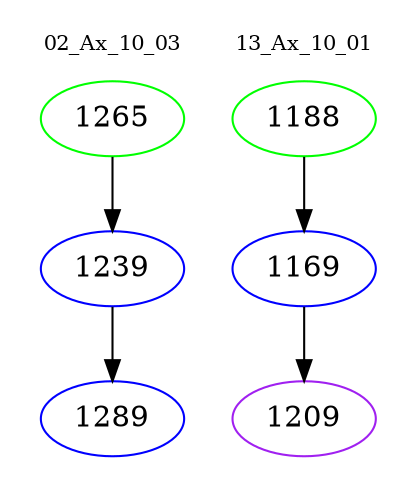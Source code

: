 digraph{
subgraph cluster_0 {
color = white
label = "02_Ax_10_03";
fontsize=10;
T0_1265 [label="1265", color="green"]
T0_1265 -> T0_1239 [color="black"]
T0_1239 [label="1239", color="blue"]
T0_1239 -> T0_1289 [color="black"]
T0_1289 [label="1289", color="blue"]
}
subgraph cluster_1 {
color = white
label = "13_Ax_10_01";
fontsize=10;
T1_1188 [label="1188", color="green"]
T1_1188 -> T1_1169 [color="black"]
T1_1169 [label="1169", color="blue"]
T1_1169 -> T1_1209 [color="black"]
T1_1209 [label="1209", color="purple"]
}
}
